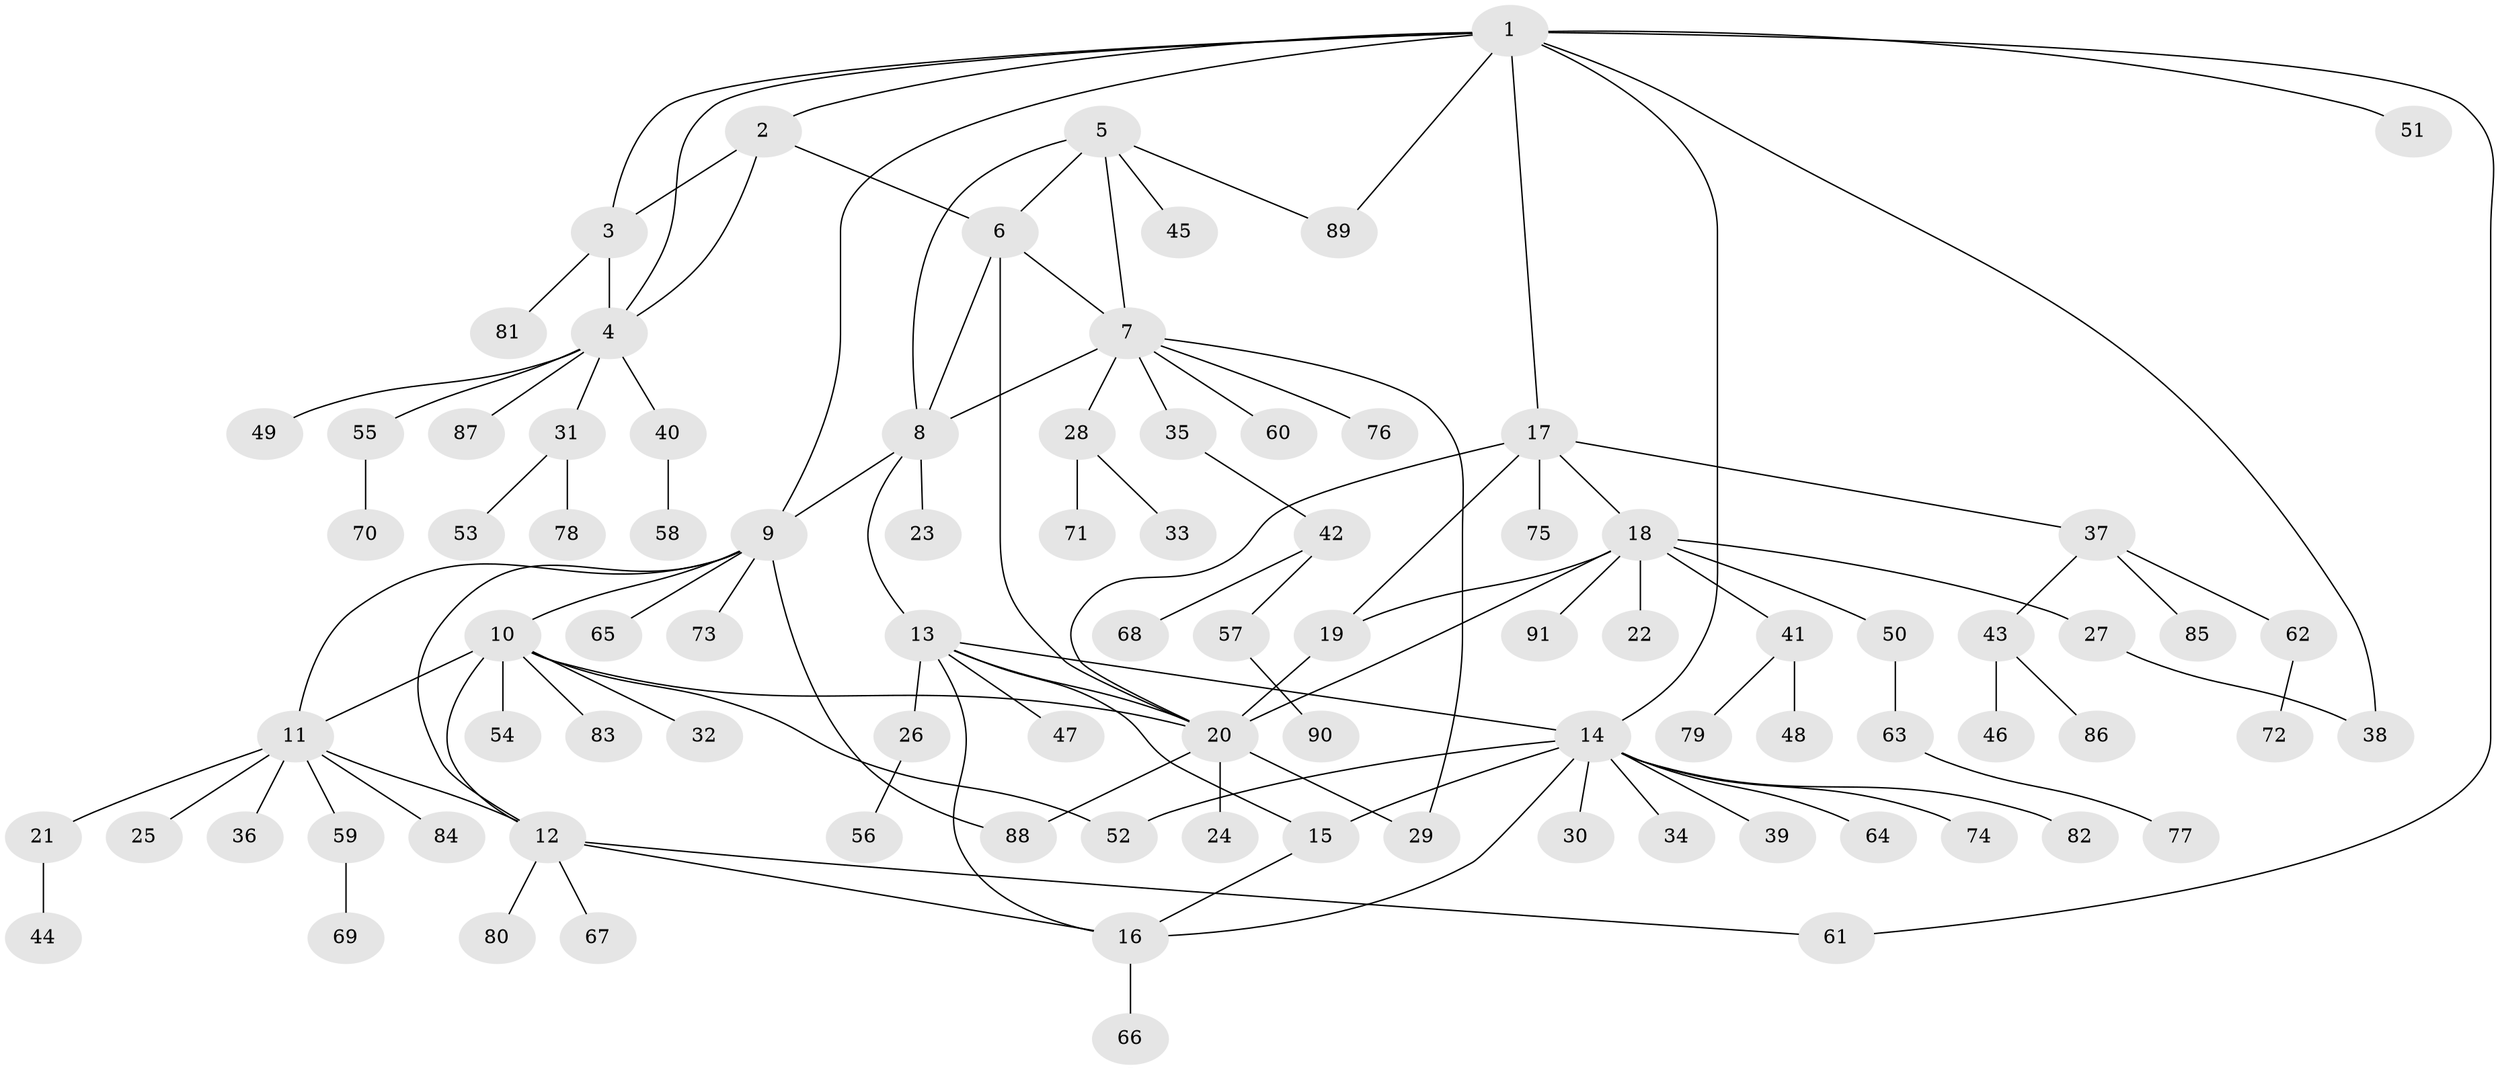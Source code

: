 // Generated by graph-tools (version 1.1) at 2025/02/03/09/25 03:02:44]
// undirected, 91 vertices, 117 edges
graph export_dot {
graph [start="1"]
  node [color=gray90,style=filled];
  1;
  2;
  3;
  4;
  5;
  6;
  7;
  8;
  9;
  10;
  11;
  12;
  13;
  14;
  15;
  16;
  17;
  18;
  19;
  20;
  21;
  22;
  23;
  24;
  25;
  26;
  27;
  28;
  29;
  30;
  31;
  32;
  33;
  34;
  35;
  36;
  37;
  38;
  39;
  40;
  41;
  42;
  43;
  44;
  45;
  46;
  47;
  48;
  49;
  50;
  51;
  52;
  53;
  54;
  55;
  56;
  57;
  58;
  59;
  60;
  61;
  62;
  63;
  64;
  65;
  66;
  67;
  68;
  69;
  70;
  71;
  72;
  73;
  74;
  75;
  76;
  77;
  78;
  79;
  80;
  81;
  82;
  83;
  84;
  85;
  86;
  87;
  88;
  89;
  90;
  91;
  1 -- 2;
  1 -- 3;
  1 -- 4;
  1 -- 9;
  1 -- 14;
  1 -- 17;
  1 -- 38;
  1 -- 51;
  1 -- 61;
  1 -- 89;
  2 -- 3;
  2 -- 4;
  2 -- 6;
  3 -- 4;
  3 -- 81;
  4 -- 31;
  4 -- 40;
  4 -- 49;
  4 -- 55;
  4 -- 87;
  5 -- 6;
  5 -- 7;
  5 -- 8;
  5 -- 45;
  5 -- 89;
  6 -- 7;
  6 -- 8;
  6 -- 20;
  7 -- 8;
  7 -- 28;
  7 -- 29;
  7 -- 35;
  7 -- 60;
  7 -- 76;
  8 -- 9;
  8 -- 13;
  8 -- 23;
  9 -- 10;
  9 -- 11;
  9 -- 12;
  9 -- 65;
  9 -- 73;
  9 -- 88;
  10 -- 11;
  10 -- 12;
  10 -- 20;
  10 -- 32;
  10 -- 52;
  10 -- 54;
  10 -- 83;
  11 -- 12;
  11 -- 21;
  11 -- 25;
  11 -- 36;
  11 -- 59;
  11 -- 84;
  12 -- 16;
  12 -- 61;
  12 -- 67;
  12 -- 80;
  13 -- 14;
  13 -- 15;
  13 -- 16;
  13 -- 20;
  13 -- 26;
  13 -- 47;
  14 -- 15;
  14 -- 16;
  14 -- 30;
  14 -- 34;
  14 -- 39;
  14 -- 52;
  14 -- 64;
  14 -- 74;
  14 -- 82;
  15 -- 16;
  16 -- 66;
  17 -- 18;
  17 -- 19;
  17 -- 20;
  17 -- 37;
  17 -- 75;
  18 -- 19;
  18 -- 20;
  18 -- 22;
  18 -- 27;
  18 -- 41;
  18 -- 50;
  18 -- 91;
  19 -- 20;
  20 -- 24;
  20 -- 29;
  20 -- 88;
  21 -- 44;
  26 -- 56;
  27 -- 38;
  28 -- 33;
  28 -- 71;
  31 -- 53;
  31 -- 78;
  35 -- 42;
  37 -- 43;
  37 -- 62;
  37 -- 85;
  40 -- 58;
  41 -- 48;
  41 -- 79;
  42 -- 57;
  42 -- 68;
  43 -- 46;
  43 -- 86;
  50 -- 63;
  55 -- 70;
  57 -- 90;
  59 -- 69;
  62 -- 72;
  63 -- 77;
}
